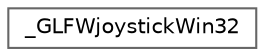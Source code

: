 digraph "类继承关系图"
{
 // LATEX_PDF_SIZE
  bgcolor="transparent";
  edge [fontname=Helvetica,fontsize=10,labelfontname=Helvetica,labelfontsize=10];
  node [fontname=Helvetica,fontsize=10,shape=box,height=0.2,width=0.4];
  rankdir="LR";
  Node0 [id="Node000000",label="_GLFWjoystickWin32",height=0.2,width=0.4,color="grey40", fillcolor="white", style="filled",URL="$struct___g_l_f_wjoystick_win32.html",tooltip=" "];
}

